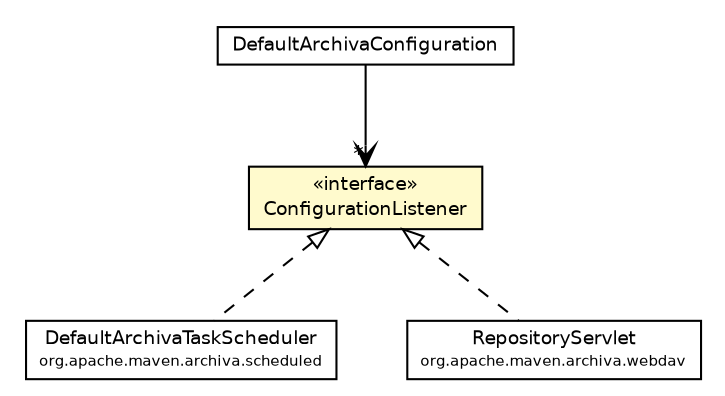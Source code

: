 #!/usr/local/bin/dot
#
# Class diagram 
# Generated by UmlGraph version 4.6 (http://www.spinellis.gr/sw/umlgraph)
#

digraph G {
	edge [fontname="Helvetica",fontsize=10,labelfontname="Helvetica",labelfontsize=10];
	node [fontname="Helvetica",fontsize=10,shape=plaintext];
	// org.apache.maven.archiva.configuration.DefaultArchivaConfiguration
	c38972 [label=<<table border="0" cellborder="1" cellspacing="0" cellpadding="2" port="p" href="./DefaultArchivaConfiguration.html">
		<tr><td><table border="0" cellspacing="0" cellpadding="1">
			<tr><td> DefaultArchivaConfiguration </td></tr>
		</table></td></tr>
		</table>>, fontname="Helvetica", fontcolor="black", fontsize=9.0];
	// org.apache.maven.archiva.configuration.ConfigurationListener
	c38975 [label=<<table border="0" cellborder="1" cellspacing="0" cellpadding="2" port="p" bgcolor="lemonChiffon" href="./ConfigurationListener.html">
		<tr><td><table border="0" cellspacing="0" cellpadding="1">
			<tr><td> &laquo;interface&raquo; </td></tr>
			<tr><td> ConfigurationListener </td></tr>
		</table></td></tr>
		</table>>, fontname="Helvetica", fontcolor="black", fontsize=9.0];
	// org.apache.maven.archiva.scheduled.DefaultArchivaTaskScheduler
	c39178 [label=<<table border="0" cellborder="1" cellspacing="0" cellpadding="2" port="p" href="../scheduled/DefaultArchivaTaskScheduler.html">
		<tr><td><table border="0" cellspacing="0" cellpadding="1">
			<tr><td> DefaultArchivaTaskScheduler </td></tr>
			<tr><td><font point-size="7.0"> org.apache.maven.archiva.scheduled </font></td></tr>
		</table></td></tr>
		</table>>, fontname="Helvetica", fontcolor="black", fontsize=9.0];
	// org.apache.maven.archiva.webdav.RepositoryServlet
	c39281 [label=<<table border="0" cellborder="1" cellspacing="0" cellpadding="2" port="p" href="../webdav/RepositoryServlet.html">
		<tr><td><table border="0" cellspacing="0" cellpadding="1">
			<tr><td> RepositoryServlet </td></tr>
			<tr><td><font point-size="7.0"> org.apache.maven.archiva.webdav </font></td></tr>
		</table></td></tr>
		</table>>, fontname="Helvetica", fontcolor="black", fontsize=9.0];
	//org.apache.maven.archiva.scheduled.DefaultArchivaTaskScheduler implements org.apache.maven.archiva.configuration.ConfigurationListener
	c38975:p -> c39178:p [dir=back,arrowtail=empty,style=dashed];
	//org.apache.maven.archiva.webdav.RepositoryServlet implements org.apache.maven.archiva.configuration.ConfigurationListener
	c38975:p -> c39281:p [dir=back,arrowtail=empty,style=dashed];
	// org.apache.maven.archiva.configuration.DefaultArchivaConfiguration NAVASSOC org.apache.maven.archiva.configuration.ConfigurationListener
	c38972:p -> c38975:p [taillabel="", label="", headlabel="*", fontname="Helvetica", fontcolor="black", fontsize=10.0, color="black", arrowhead=open];
}

